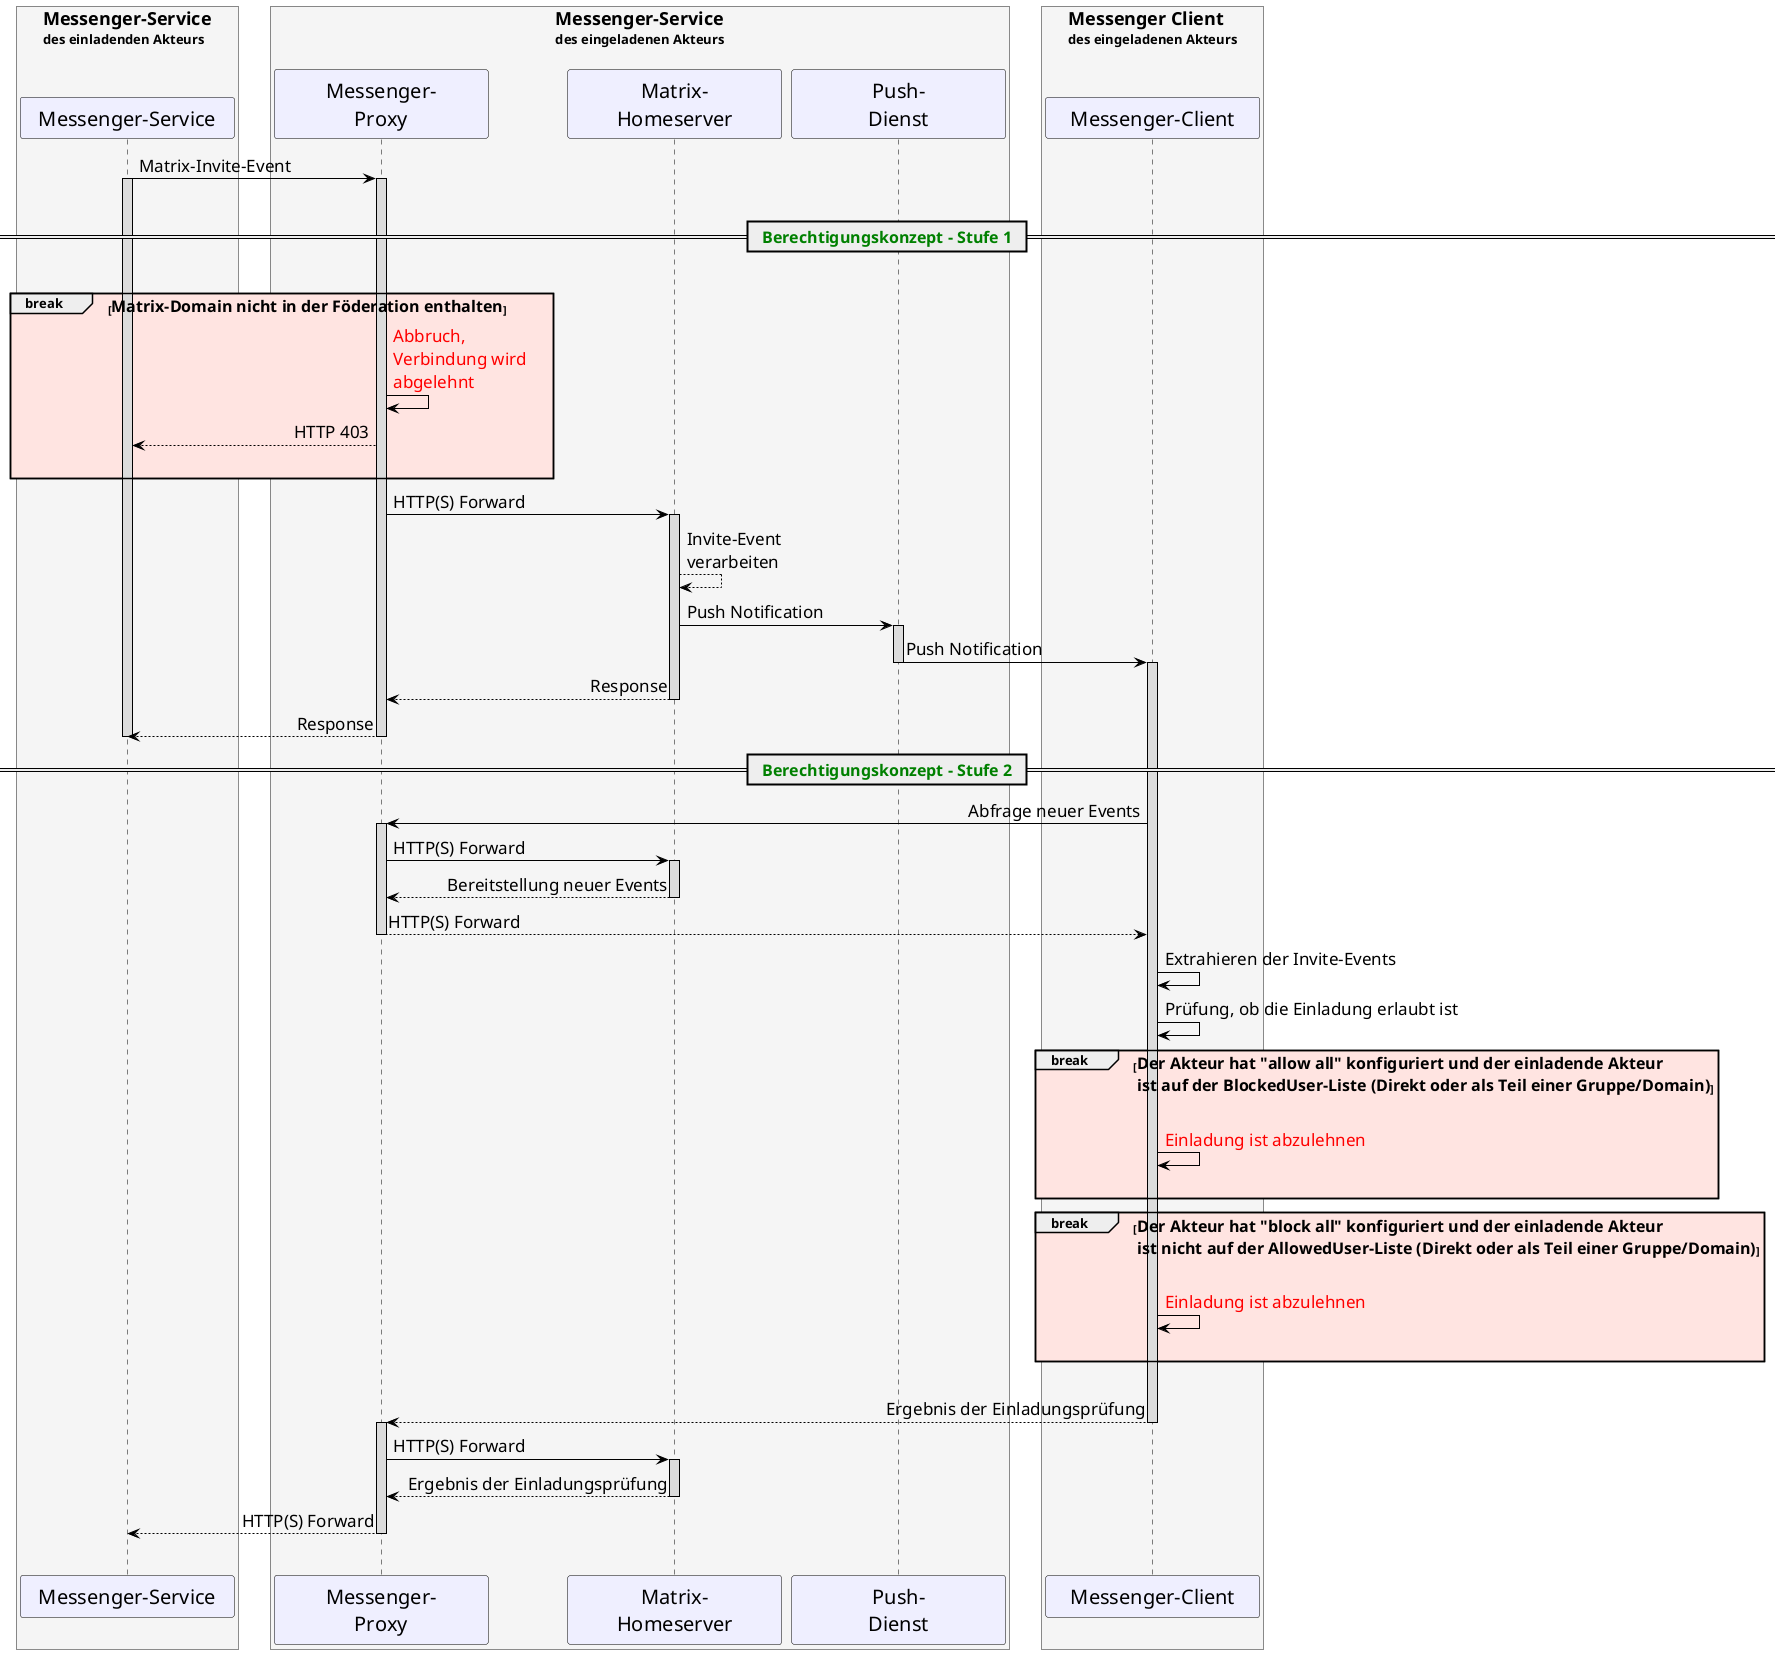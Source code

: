 /'
# TI-Messenger für Versicherte
# TI-Messenger-Dienst
# Sequence Diagram
# Name: Stufen der Berechtigungsprüfung ePA
'/

@startuml
skinparam sequenceMessageAlign direction
skinparam minClassWidth 200
skinparam BoxPadding 15
skinparam sequenceReferenceHeaderBackgroundColor palegreen
scale max 2048 width

skinparam sequence {
  ArrowColor black
  ArrowFontSize 17
  ActorBorderColor black
  LifeLineBorderColor black
  LifeLineBackgroundColor Gainsboro

  ParticipantBorderColor Motivation
  ParticipantBackgroundColor Motivation

  ParticipantFontSize 20
  ParticipantFontColor black
  ParticipantBorderColor Black
  ParticipantBackgroundColor MOTIVATION

  ActorBackgroundColor Gainsboro
  ActorFontColor black
  ActorFontSize 20
  ActorFontName Aapex
}
box <size:18>Messenger-Service\ndes einladenden Akteurs\n #WhiteSmoke
participant MS as "Messenger-Service"
end box
box <size:18>Messenger-Service\ndes eingeladenen Akteurs\n #WhiteSmoke
participant MP2 as "Messenger-\nProxy"
participant MH2 as "Matrix-\nHomeserver"
participant PG as "Push-\nDienst"
end box
box <size:18>Messenger Client\ndes eingeladenen Akteurs\n #WhiteSmoke
participant MC2 as "Messenger-Client"
end box
MS->MP2:Matrix-Invite-Event
activate MP2
activate MS
|||
== <font color=green><size:16>  Berechtigungskonzept - Stufe 1</size></font>  ==
|||
break #MistyRose <size:16>Matrix-Domain nicht in der Föderation enthalten</size>
  MP2->MP2:<font color=red>Abbruch, \n<font color=red>Verbindung wird \n<font color=red>abgelehnt</font>
  MP2-->MS: HTTP 403
  |||
  end

  MP2->MH2: HTTP(S) Forward
  activate MH2
  MH2-->MH2: Invite-Event \nverarbeiten
  MH2->PG++: Push Notification
  PG->MC2--: Push Notification
  activate MC2
  MH2-->MP2: Response
  deactivate MH2
  MP2-->MS: Response
  deactivate MP2
  deactivate MS

== <font color=green><size:16>  Berechtigungskonzept - Stufe 2</size></font>  ==
  MC2->MP2: Abfrage neuer Events
  activate MP2
  MP2->MH2: HTTP(S) Forward
  activate MH2
  MH2-->MP2: Bereitstellung neuer Events
  deactivate MH2
  MP2-->MC2: HTTP(S) Forward
  deactivate MP2

  MC2->MC2: Extrahieren der Invite-Events
  MC2->MC2: Prüfung, ob die Einladung erlaubt ist

  break #MistyRose <size:16>Der Akteur hat "allow all" konfiguriert und der einladende Akteur\n<size:16> ist auf der BlockedUser-Liste (Direkt oder als Teil einer Gruppe/Domain)</size>
    |||
    MC2->MC2:<font color=red>Einladung ist abzulehnen</font>
    |||
  end

  break #MistyRose <size:16>Der Akteur hat "block all" konfiguriert und der einladende Akteur\n<size:16> ist nicht auf der AllowedUser-Liste (Direkt oder als Teil einer Gruppe/Domain)</size>
    |||
    MC2->MC2:<font color=red>Einladung ist abzulehnen</font>
    |||
  end



|||
MC2-->MP2: Ergebnis der Einladungsprüfung
deactivate MC2
activate MP2
MP2->MH2: HTTP(S) Forward
activate MH2
MH2-->MP2: Ergebnis der Einladungsprüfung
deactivate MH2
MP2-->MS: HTTP(S) Forward
deactivate MP2
|||
@enduml